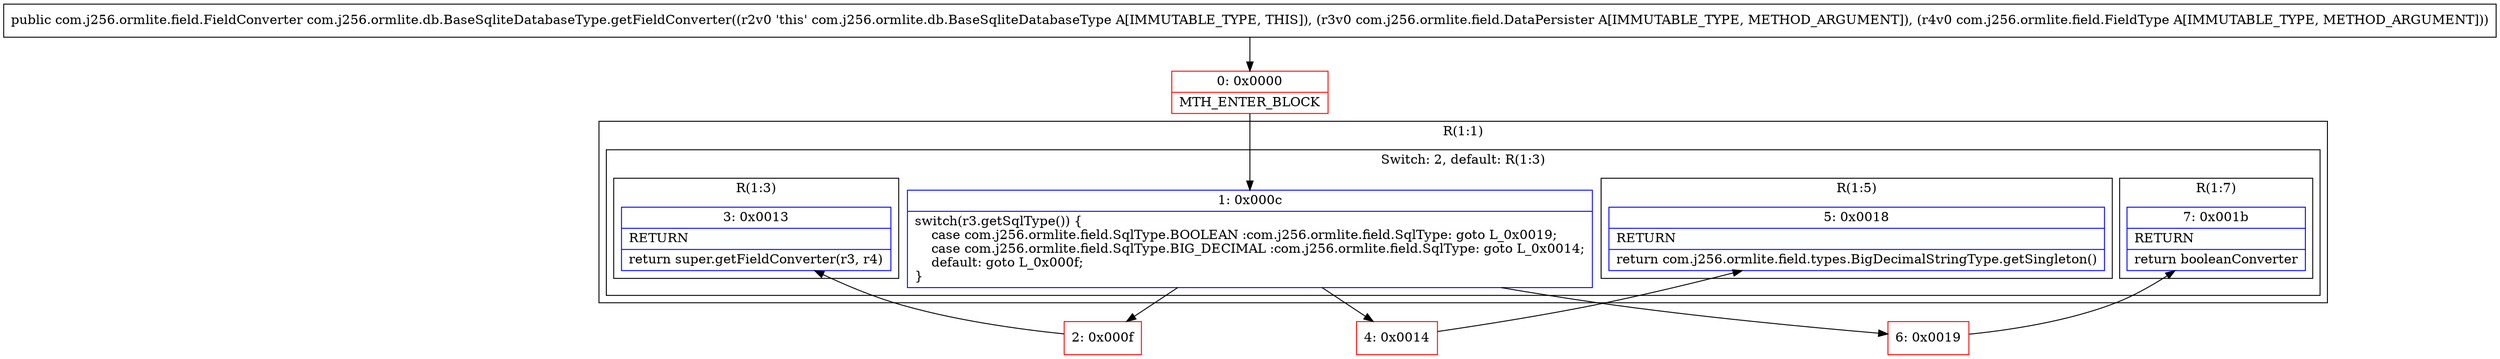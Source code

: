 digraph "CFG forcom.j256.ormlite.db.BaseSqliteDatabaseType.getFieldConverter(Lcom\/j256\/ormlite\/field\/DataPersister;Lcom\/j256\/ormlite\/field\/FieldType;)Lcom\/j256\/ormlite\/field\/FieldConverter;" {
subgraph cluster_Region_645760752 {
label = "R(1:1)";
node [shape=record,color=blue];
subgraph cluster_SwitchRegion_1536543986 {
label = "Switch: 2, default: R(1:3)";
node [shape=record,color=blue];
Node_1 [shape=record,label="{1\:\ 0x000c|switch(r3.getSqlType()) \{\l    case com.j256.ormlite.field.SqlType.BOOLEAN :com.j256.ormlite.field.SqlType: goto L_0x0019;\l    case com.j256.ormlite.field.SqlType.BIG_DECIMAL :com.j256.ormlite.field.SqlType: goto L_0x0014;\l    default: goto L_0x000f;\l\}\l}"];
subgraph cluster_Region_1541161028 {
label = "R(1:7)";
node [shape=record,color=blue];
Node_7 [shape=record,label="{7\:\ 0x001b|RETURN\l|return booleanConverter\l}"];
}
subgraph cluster_Region_843443667 {
label = "R(1:5)";
node [shape=record,color=blue];
Node_5 [shape=record,label="{5\:\ 0x0018|RETURN\l|return com.j256.ormlite.field.types.BigDecimalStringType.getSingleton()\l}"];
}
subgraph cluster_Region_2017834861 {
label = "R(1:3)";
node [shape=record,color=blue];
Node_3 [shape=record,label="{3\:\ 0x0013|RETURN\l|return super.getFieldConverter(r3, r4)\l}"];
}
}
}
Node_0 [shape=record,color=red,label="{0\:\ 0x0000|MTH_ENTER_BLOCK\l}"];
Node_2 [shape=record,color=red,label="{2\:\ 0x000f}"];
Node_4 [shape=record,color=red,label="{4\:\ 0x0014}"];
Node_6 [shape=record,color=red,label="{6\:\ 0x0019}"];
MethodNode[shape=record,label="{public com.j256.ormlite.field.FieldConverter com.j256.ormlite.db.BaseSqliteDatabaseType.getFieldConverter((r2v0 'this' com.j256.ormlite.db.BaseSqliteDatabaseType A[IMMUTABLE_TYPE, THIS]), (r3v0 com.j256.ormlite.field.DataPersister A[IMMUTABLE_TYPE, METHOD_ARGUMENT]), (r4v0 com.j256.ormlite.field.FieldType A[IMMUTABLE_TYPE, METHOD_ARGUMENT])) }"];
MethodNode -> Node_0;
Node_1 -> Node_2;
Node_1 -> Node_4;
Node_1 -> Node_6;
Node_0 -> Node_1;
Node_2 -> Node_3;
Node_4 -> Node_5;
Node_6 -> Node_7;
}


